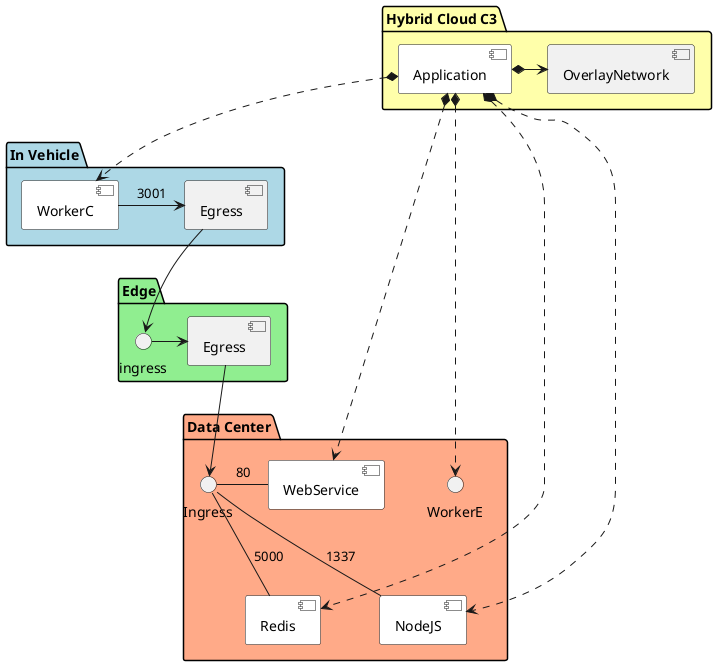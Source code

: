 @startuml

package "Hybrid Cloud C3" #ffffaa {
  component Application #ffffff
  component OverlayNetwork
  Application *-> OverlayNetwork
}
package "In Vehicle" #lightblue {
  component Egress as IVE
  component WorkerC #ffffff
  WorkerC -> IVE : 3001
}
package "Edge" #lightgreen {
  interface ingress as EVI
  component Egress as EVE
  EVI ->  EVE
}

package "Data Center" #ffaa88{
  interface Ingress as DCI
  component WebService #ffffff
  component Redis #ffffff
  component NodeJS #ffffff
  Application *..> WebService
  Application *..> Redis
  Application *..> NodeJS
  Application *..> WorkerC
  Application *..> WorkerE
  DCI - WebService : 80

  DCI -- Redis : 5000
  DCI -- NodeJS : 1337
}

IVE --> EVI
EVE --> DCI

@enduml
